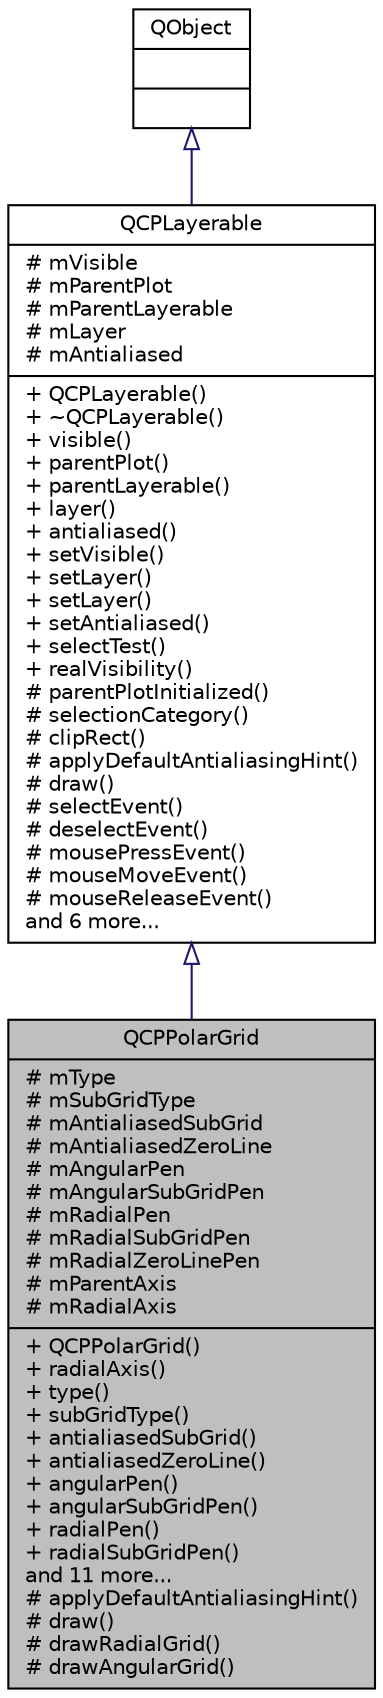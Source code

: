 digraph "QCPPolarGrid"
{
 // LATEX_PDF_SIZE
  edge [fontname="Helvetica",fontsize="10",labelfontname="Helvetica",labelfontsize="10"];
  node [fontname="Helvetica",fontsize="10",shape=record];
  Node1 [label="{QCPPolarGrid\n|# mType\l# mSubGridType\l# mAntialiasedSubGrid\l# mAntialiasedZeroLine\l# mAngularPen\l# mAngularSubGridPen\l# mRadialPen\l# mRadialSubGridPen\l# mRadialZeroLinePen\l# mParentAxis\l# mRadialAxis\l|+ QCPPolarGrid()\l+ radialAxis()\l+ type()\l+ subGridType()\l+ antialiasedSubGrid()\l+ antialiasedZeroLine()\l+ angularPen()\l+ angularSubGridPen()\l+ radialPen()\l+ radialSubGridPen()\land 11 more...\l# applyDefaultAntialiasingHint()\l# draw()\l# drawRadialGrid()\l# drawAngularGrid()\l}",height=0.2,width=0.4,color="black", fillcolor="grey75", style="filled", fontcolor="black",tooltip="The grid in both angular and radial dimensions for polar plots."];
  Node2 -> Node1 [dir="back",color="midnightblue",fontsize="10",style="solid",arrowtail="onormal",fontname="Helvetica"];
  Node2 [label="{QCPLayerable\n|# mVisible\l# mParentPlot\l# mParentLayerable\l# mLayer\l# mAntialiased\l|+ QCPLayerable()\l+ ~QCPLayerable()\l+ visible()\l+ parentPlot()\l+ parentLayerable()\l+ layer()\l+ antialiased()\l+ setVisible()\l+ setLayer()\l+ setLayer()\l+ setAntialiased()\l+ selectTest()\l+ realVisibility()\l# parentPlotInitialized()\l# selectionCategory()\l# clipRect()\l# applyDefaultAntialiasingHint()\l# draw()\l# selectEvent()\l# deselectEvent()\l# mousePressEvent()\l# mouseMoveEvent()\l# mouseReleaseEvent()\land 6 more...\l}",height=0.2,width=0.4,color="black", fillcolor="white", style="filled",URL="$classQCPLayerable.html",tooltip="Base class for all drawable objects."];
  Node3 -> Node2 [dir="back",color="midnightblue",fontsize="10",style="solid",arrowtail="onormal",fontname="Helvetica"];
  Node3 [label="{QObject\n||}",height=0.2,width=0.4,color="black", fillcolor="white", style="filled",URL="$classQObject.html",tooltip=" "];
}
